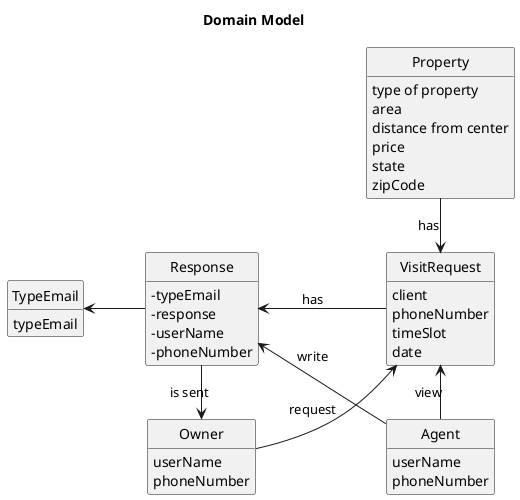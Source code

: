 @startuml
skinparam monochrome true
skinparam packageStyle rectangle
skinparam shadowing false

left to right direction

skinparam classAttributeIconSize 0

hide circle
hide methods

title Domain Model


class Agent{
    userName
    phoneNumber
}

class Property{
       type of property
       area
       distance from center
       price
       state
       zipCode
}


class VisitRequest{
    client
    phoneNumber
    timeSlot
    date
}

class Owner{
    userName
    phoneNumber
}

class Response {
    -typeEmail
    -response
    -userName
    -phoneNumber
}

class TypeEmail{
    typeEmail
}

class Response {

}

Agent -l-> VisitRequest :  view
Agent -> Response : write
Response -> Owner : is sent
Response -u-> TypeEmail
Property -> VisitRequest : has
Owner -d-> VisitRequest : request
VisitRequest -r-> Response: has
@enduml